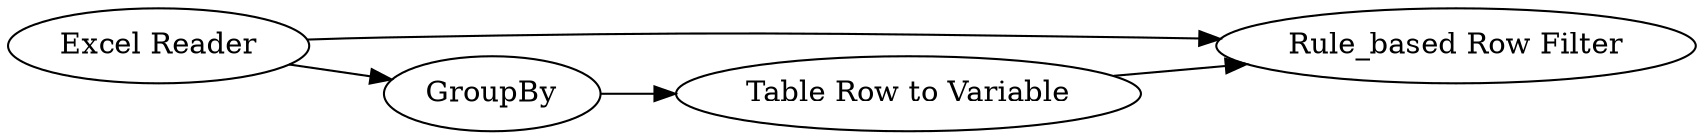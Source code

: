 digraph {
	4 -> 1
	2 -> 1
	4 -> 3
	3 -> 2
	1 [label="Rule_based Row Filter"]
	4 [label="Excel Reader"]
	3 [label=GroupBy]
	2 [label="Table Row to Variable"]
	rankdir=LR
}
